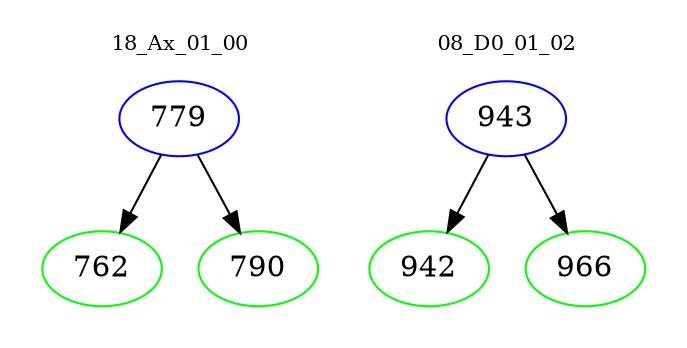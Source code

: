 digraph{
subgraph cluster_0 {
color = white
label = "18_Ax_01_00";
fontsize=10;
T0_779 [label="779", color="blue"]
T0_779 -> T0_762 [color="black"]
T0_762 [label="762", color="green"]
T0_779 -> T0_790 [color="black"]
T0_790 [label="790", color="green"]
}
subgraph cluster_1 {
color = white
label = "08_D0_01_02";
fontsize=10;
T1_943 [label="943", color="blue"]
T1_943 -> T1_942 [color="black"]
T1_942 [label="942", color="green"]
T1_943 -> T1_966 [color="black"]
T1_966 [label="966", color="green"]
}
}
